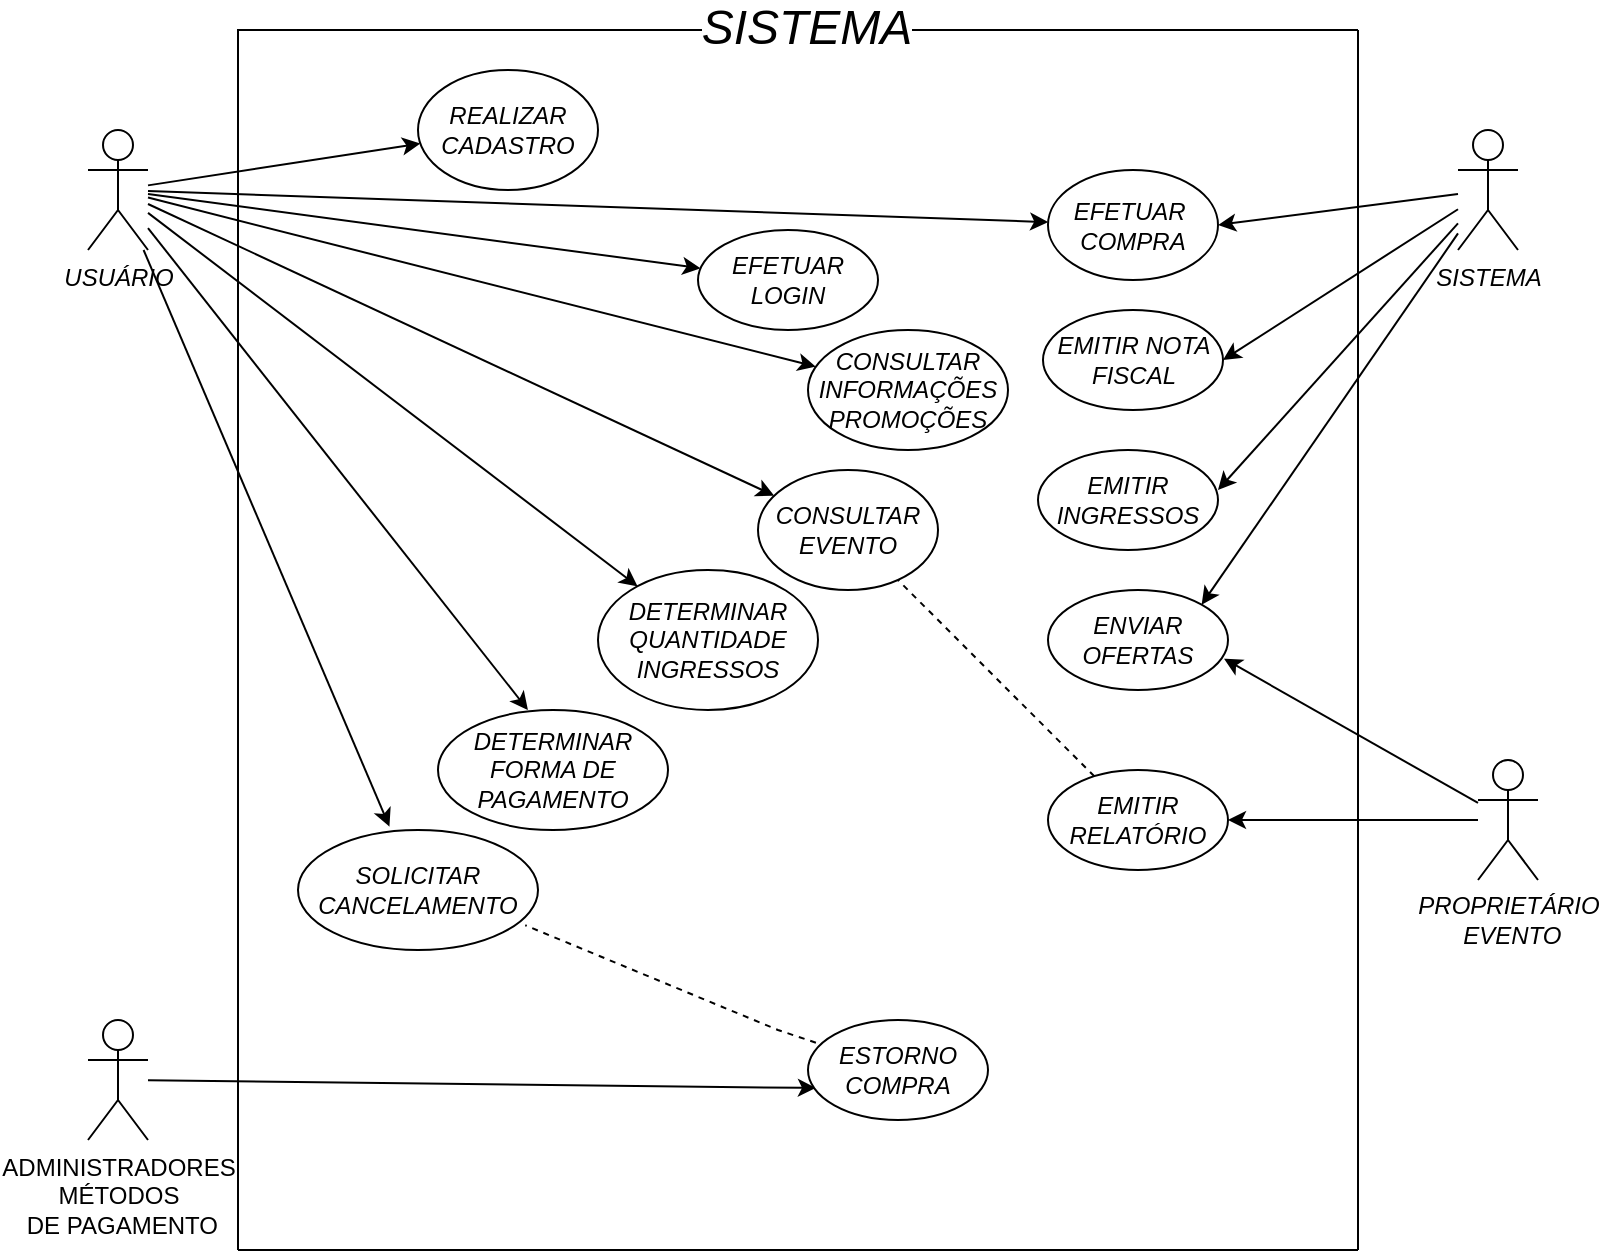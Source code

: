 <mxfile version="15.5.8" type="github"><diagram id="Dvip2d1yZzj2snk8C7WG" name="Page-1"><mxGraphModel dx="1856" dy="775" grid="1" gridSize="10" guides="1" tooltips="1" connect="1" arrows="1" fold="1" page="1" pageScale="1" pageWidth="827" pageHeight="1169" math="0" shadow="0"><root><mxCell id="0"/><mxCell id="1" parent="0"/><mxCell id="7PK4IFP8PnnSspEqCmej-25" style="edgeStyle=none;rounded=0;orthogonalLoop=1;jettySize=auto;html=1;" edge="1" parent="1" source="7PK4IFP8PnnSspEqCmej-2" target="7PK4IFP8PnnSspEqCmej-17"><mxGeometry relative="1" as="geometry"/></mxCell><mxCell id="7PK4IFP8PnnSspEqCmej-29" style="edgeStyle=none;rounded=0;orthogonalLoop=1;jettySize=auto;html=1;" edge="1" parent="1" source="7PK4IFP8PnnSspEqCmej-2" target="7PK4IFP8PnnSspEqCmej-16"><mxGeometry relative="1" as="geometry"/></mxCell><mxCell id="7PK4IFP8PnnSspEqCmej-33" style="edgeStyle=none;rounded=0;orthogonalLoop=1;jettySize=auto;html=1;fontSize=24;" edge="1" parent="1" source="7PK4IFP8PnnSspEqCmej-2" target="7PK4IFP8PnnSspEqCmej-18"><mxGeometry relative="1" as="geometry"/></mxCell><mxCell id="7PK4IFP8PnnSspEqCmej-34" style="edgeStyle=none;rounded=0;orthogonalLoop=1;jettySize=auto;html=1;fontSize=24;" edge="1" parent="1" source="7PK4IFP8PnnSspEqCmej-2" target="7PK4IFP8PnnSspEqCmej-19"><mxGeometry relative="1" as="geometry"/></mxCell><mxCell id="7PK4IFP8PnnSspEqCmej-35" style="edgeStyle=none;rounded=0;orthogonalLoop=1;jettySize=auto;html=1;fontSize=24;" edge="1" parent="1" source="7PK4IFP8PnnSspEqCmej-2" target="7PK4IFP8PnnSspEqCmej-20"><mxGeometry relative="1" as="geometry"/></mxCell><mxCell id="7PK4IFP8PnnSspEqCmej-41" style="edgeStyle=none;rounded=0;orthogonalLoop=1;jettySize=auto;html=1;fontSize=24;" edge="1" parent="1" source="7PK4IFP8PnnSspEqCmej-2" target="7PK4IFP8PnnSspEqCmej-39"><mxGeometry relative="1" as="geometry"/></mxCell><mxCell id="7PK4IFP8PnnSspEqCmej-53" style="edgeStyle=none;rounded=0;orthogonalLoop=1;jettySize=auto;html=1;entryX=0.381;entryY=-0.028;entryDx=0;entryDy=0;entryPerimeter=0;fontSize=24;" edge="1" parent="1" source="7PK4IFP8PnnSspEqCmej-2" target="7PK4IFP8PnnSspEqCmej-48"><mxGeometry relative="1" as="geometry"/></mxCell><mxCell id="7PK4IFP8PnnSspEqCmej-2" value="&lt;i&gt;USUÁRIO&lt;/i&gt;" style="shape=umlActor;verticalLabelPosition=bottom;verticalAlign=top;html=1;outlineConnect=0;" vertex="1" parent="1"><mxGeometry x="45" y="80" width="30" height="60" as="geometry"/></mxCell><mxCell id="7PK4IFP8PnnSspEqCmej-52" style="edgeStyle=none;rounded=0;orthogonalLoop=1;jettySize=auto;html=1;entryX=1;entryY=0.5;entryDx=0;entryDy=0;fontSize=24;" edge="1" parent="1" source="7PK4IFP8PnnSspEqCmej-3" target="7PK4IFP8PnnSspEqCmej-46"><mxGeometry relative="1" as="geometry"/></mxCell><mxCell id="7PK4IFP8PnnSspEqCmej-56" style="edgeStyle=none;rounded=0;orthogonalLoop=1;jettySize=auto;html=1;fontSize=24;entryX=0.978;entryY=0.687;entryDx=0;entryDy=0;entryPerimeter=0;" edge="1" parent="1" source="7PK4IFP8PnnSspEqCmej-3" target="7PK4IFP8PnnSspEqCmej-45"><mxGeometry relative="1" as="geometry"><mxPoint x="620" y="350" as="targetPoint"/></mxGeometry></mxCell><mxCell id="7PK4IFP8PnnSspEqCmej-3" value="" style="shape=umlActor;verticalLabelPosition=bottom;verticalAlign=top;html=1;outlineConnect=0;" vertex="1" parent="1"><mxGeometry x="740" y="395" width="30" height="60" as="geometry"/></mxCell><mxCell id="7PK4IFP8PnnSspEqCmej-40" style="edgeStyle=none;rounded=0;orthogonalLoop=1;jettySize=auto;html=1;entryX=1;entryY=0.5;entryDx=0;entryDy=0;fontSize=24;" edge="1" parent="1" source="7PK4IFP8PnnSspEqCmej-4" target="7PK4IFP8PnnSspEqCmej-39"><mxGeometry relative="1" as="geometry"/></mxCell><mxCell id="7PK4IFP8PnnSspEqCmej-43" style="edgeStyle=none;rounded=0;orthogonalLoop=1;jettySize=auto;html=1;entryX=1;entryY=0.5;entryDx=0;entryDy=0;fontSize=24;" edge="1" parent="1" source="7PK4IFP8PnnSspEqCmej-4" target="7PK4IFP8PnnSspEqCmej-42"><mxGeometry relative="1" as="geometry"/></mxCell><mxCell id="7PK4IFP8PnnSspEqCmej-50" style="edgeStyle=none;rounded=0;orthogonalLoop=1;jettySize=auto;html=1;fontSize=24;" edge="1" parent="1" source="7PK4IFP8PnnSspEqCmej-4"><mxGeometry relative="1" as="geometry"><mxPoint x="610" y="260" as="targetPoint"/></mxGeometry></mxCell><mxCell id="7PK4IFP8PnnSspEqCmej-51" style="edgeStyle=none;rounded=0;orthogonalLoop=1;jettySize=auto;html=1;entryX=1;entryY=0;entryDx=0;entryDy=0;fontSize=24;" edge="1" parent="1" source="7PK4IFP8PnnSspEqCmej-4" target="7PK4IFP8PnnSspEqCmej-45"><mxGeometry relative="1" as="geometry"/></mxCell><mxCell id="7PK4IFP8PnnSspEqCmej-4" value="&lt;i&gt;SISTEMA&lt;/i&gt;" style="shape=umlActor;verticalLabelPosition=bottom;verticalAlign=top;html=1;outlineConnect=0;" vertex="1" parent="1"><mxGeometry x="730" y="80" width="30" height="60" as="geometry"/></mxCell><mxCell id="7PK4IFP8PnnSspEqCmej-10" value="&lt;i&gt;PROPRIETÁRIO&lt;br&gt;&amp;nbsp;EVENTO&lt;/i&gt;" style="text;html=1;align=center;verticalAlign=middle;resizable=0;points=[];autosize=1;strokeColor=none;fillColor=none;" vertex="1" parent="1"><mxGeometry x="700" y="460" width="110" height="30" as="geometry"/></mxCell><mxCell id="7PK4IFP8PnnSspEqCmej-54" style="edgeStyle=none;rounded=0;orthogonalLoop=1;jettySize=auto;html=1;fontSize=24;entryX=0.044;entryY=0.68;entryDx=0;entryDy=0;entryPerimeter=0;" edge="1" parent="1" source="7PK4IFP8PnnSspEqCmej-12" target="7PK4IFP8PnnSspEqCmej-49"><mxGeometry relative="1" as="geometry"><mxPoint x="400" y="555" as="targetPoint"/></mxGeometry></mxCell><mxCell id="7PK4IFP8PnnSspEqCmej-12" value="ADMINISTRADORES&lt;br&gt;MÉTODOS&lt;br&gt;&amp;nbsp;DE PAGAMENTO" style="shape=umlActor;verticalLabelPosition=bottom;verticalAlign=top;html=1;outlineConnect=0;" vertex="1" parent="1"><mxGeometry x="45" y="525" width="30" height="60" as="geometry"/></mxCell><mxCell id="7PK4IFP8PnnSspEqCmej-16" value="&lt;i&gt;REALIZAR CADASTRO&lt;/i&gt;" style="ellipse;whiteSpace=wrap;html=1;fillColor=#FFFFFF;" vertex="1" parent="1"><mxGeometry x="210" y="50" width="90" height="60" as="geometry"/></mxCell><mxCell id="7PK4IFP8PnnSspEqCmej-17" value="&lt;i&gt;EFETUAR LOGIN&lt;/i&gt;" style="ellipse;whiteSpace=wrap;html=1;fillColor=#FFFFFF;" vertex="1" parent="1"><mxGeometry x="350" y="130" width="90" height="50" as="geometry"/></mxCell><mxCell id="7PK4IFP8PnnSspEqCmej-18" value="&lt;i&gt;CONSULTAR EVENTO&lt;/i&gt;" style="ellipse;whiteSpace=wrap;html=1;fillColor=#FFFFFF;" vertex="1" parent="1"><mxGeometry x="380" y="250" width="90" height="60" as="geometry"/></mxCell><mxCell id="7PK4IFP8PnnSspEqCmej-19" value="&lt;i&gt;CONSULTAR&lt;br&gt;INFORMAÇÕES&lt;br&gt;PROMOÇÕES&lt;br&gt;&lt;/i&gt;" style="ellipse;whiteSpace=wrap;html=1;fillColor=#FFFFFF;" vertex="1" parent="1"><mxGeometry x="405" y="180" width="100" height="60" as="geometry"/></mxCell><mxCell id="7PK4IFP8PnnSspEqCmej-20" value="&lt;i&gt;DETERMINAR QUANTIDADE INGRESSOS&lt;/i&gt;" style="ellipse;whiteSpace=wrap;html=1;fillColor=#FFFFFF;" vertex="1" parent="1"><mxGeometry x="300" y="300" width="110" height="70" as="geometry"/></mxCell><mxCell id="7PK4IFP8PnnSspEqCmej-21" value="&lt;i&gt;DETERMINAR FORMA DE PAGAMENTO&lt;/i&gt;" style="ellipse;whiteSpace=wrap;html=1;fillColor=#FFFFFF;" vertex="1" parent="1"><mxGeometry x="220" y="370" width="115" height="60" as="geometry"/></mxCell><mxCell id="7PK4IFP8PnnSspEqCmej-27" value="" style="endArrow=none;html=1;rounded=0;" edge="1" parent="1"><mxGeometry width="50" height="50" relative="1" as="geometry"><mxPoint x="680" y="640" as="sourcePoint"/><mxPoint x="680" y="30" as="targetPoint"/><Array as="points"><mxPoint x="680" y="640"/></Array></mxGeometry></mxCell><mxCell id="7PK4IFP8PnnSspEqCmej-28" value="" style="endArrow=none;html=1;rounded=0;" edge="1" parent="1"><mxGeometry width="50" height="50" relative="1" as="geometry"><mxPoint x="120" y="640" as="sourcePoint"/><mxPoint x="680" y="30" as="targetPoint"/><Array as="points"><mxPoint x="120" y="30"/><mxPoint x="250" y="30"/><mxPoint x="470" y="30"/><mxPoint x="570" y="30"/><mxPoint x="630" y="30"/></Array></mxGeometry></mxCell><mxCell id="7PK4IFP8PnnSspEqCmej-32" value="&lt;font style=&quot;font-size: 24px&quot;&gt;&lt;i&gt;SISTEMA&lt;/i&gt;&lt;/font&gt;" style="edgeLabel;html=1;align=center;verticalAlign=middle;resizable=0;points=[];" vertex="1" connectable="0" parent="7PK4IFP8PnnSspEqCmej-28"><mxGeometry x="0.508" y="1" relative="1" as="geometry"><mxPoint x="12" as="offset"/></mxGeometry></mxCell><mxCell id="7PK4IFP8PnnSspEqCmej-36" value="" style="endArrow=none;html=1;rounded=0;" edge="1" parent="1"><mxGeometry width="50" height="50" relative="1" as="geometry"><mxPoint x="680" y="640" as="sourcePoint"/><mxPoint x="120" y="640" as="targetPoint"/><Array as="points"/></mxGeometry></mxCell><mxCell id="7PK4IFP8PnnSspEqCmej-38" style="edgeStyle=none;rounded=0;orthogonalLoop=1;jettySize=auto;html=1;fontSize=24;entryX=0.391;entryY=0;entryDx=0;entryDy=0;entryPerimeter=0;" edge="1" parent="1" source="7PK4IFP8PnnSspEqCmej-2" target="7PK4IFP8PnnSspEqCmej-21"><mxGeometry relative="1" as="geometry"><mxPoint x="90" y="120" as="sourcePoint"/><mxPoint x="266.515" y="309.999" as="targetPoint"/></mxGeometry></mxCell><mxCell id="7PK4IFP8PnnSspEqCmej-39" value="&lt;i&gt;EFETUAR&amp;nbsp;&lt;br&gt;COMPRA&lt;br&gt;&lt;/i&gt;" style="ellipse;whiteSpace=wrap;html=1;fillColor=#FFFFFF;" vertex="1" parent="1"><mxGeometry x="525" y="100" width="85" height="55" as="geometry"/></mxCell><mxCell id="7PK4IFP8PnnSspEqCmej-42" value="&lt;i&gt;EMITIR NOTA FISCAL&lt;br&gt;&lt;/i&gt;" style="ellipse;whiteSpace=wrap;html=1;fillColor=#FFFFFF;" vertex="1" parent="1"><mxGeometry x="522.5" y="170" width="90" height="50" as="geometry"/></mxCell><mxCell id="7PK4IFP8PnnSspEqCmej-44" value="&lt;i&gt;EMITIR INGRESSOS&lt;br&gt;&lt;/i&gt;" style="ellipse;whiteSpace=wrap;html=1;fillColor=#FFFFFF;" vertex="1" parent="1"><mxGeometry x="520" y="240" width="90" height="50" as="geometry"/></mxCell><mxCell id="7PK4IFP8PnnSspEqCmej-45" value="&lt;i&gt;ENVIAR OFERTAS&lt;/i&gt;" style="ellipse;whiteSpace=wrap;html=1;fillColor=#FFFFFF;" vertex="1" parent="1"><mxGeometry x="525" y="310" width="90" height="50" as="geometry"/></mxCell><mxCell id="7PK4IFP8PnnSspEqCmej-46" value="&lt;i&gt;EMITIR RELATÓRIO&lt;/i&gt;" style="ellipse;whiteSpace=wrap;html=1;fillColor=#FFFFFF;" vertex="1" parent="1"><mxGeometry x="525" y="400" width="90" height="50" as="geometry"/></mxCell><mxCell id="7PK4IFP8PnnSspEqCmej-48" value="&lt;i&gt;SOLICITAR CANCELAMENTO&lt;/i&gt;" style="ellipse;whiteSpace=wrap;html=1;fillColor=#FFFFFF;" vertex="1" parent="1"><mxGeometry x="150" y="430" width="120" height="60" as="geometry"/></mxCell><mxCell id="7PK4IFP8PnnSspEqCmej-49" value="&lt;i&gt;ESTORNO COMPRA&lt;/i&gt;" style="ellipse;whiteSpace=wrap;html=1;fillColor=#FFFFFF;" vertex="1" parent="1"><mxGeometry x="405" y="525" width="90" height="50" as="geometry"/></mxCell><mxCell id="7PK4IFP8PnnSspEqCmej-57" value="" style="endArrow=none;dashed=1;html=1;rounded=0;fontSize=24;exitX=0.044;exitY=0.227;exitDx=0;exitDy=0;exitPerimeter=0;entryX=0.947;entryY=0.794;entryDx=0;entryDy=0;entryPerimeter=0;" edge="1" parent="1" source="7PK4IFP8PnnSspEqCmej-49" target="7PK4IFP8PnnSspEqCmej-48"><mxGeometry width="50" height="50" relative="1" as="geometry"><mxPoint x="390" y="490" as="sourcePoint"/><mxPoint x="250" y="470" as="targetPoint"/><Array as="points"><mxPoint x="390" y="530"/></Array></mxGeometry></mxCell><mxCell id="7PK4IFP8PnnSspEqCmej-59" value="" style="endArrow=none;dashed=1;html=1;rounded=0;fontSize=24;" edge="1" parent="1" source="7PK4IFP8PnnSspEqCmej-46" target="7PK4IFP8PnnSspEqCmej-18"><mxGeometry width="50" height="50" relative="1" as="geometry"><mxPoint x="418.96" y="546.35" as="sourcePoint"/><mxPoint x="273.64" y="487.64" as="targetPoint"/><Array as="points"/></mxGeometry></mxCell></root></mxGraphModel></diagram></mxfile>
